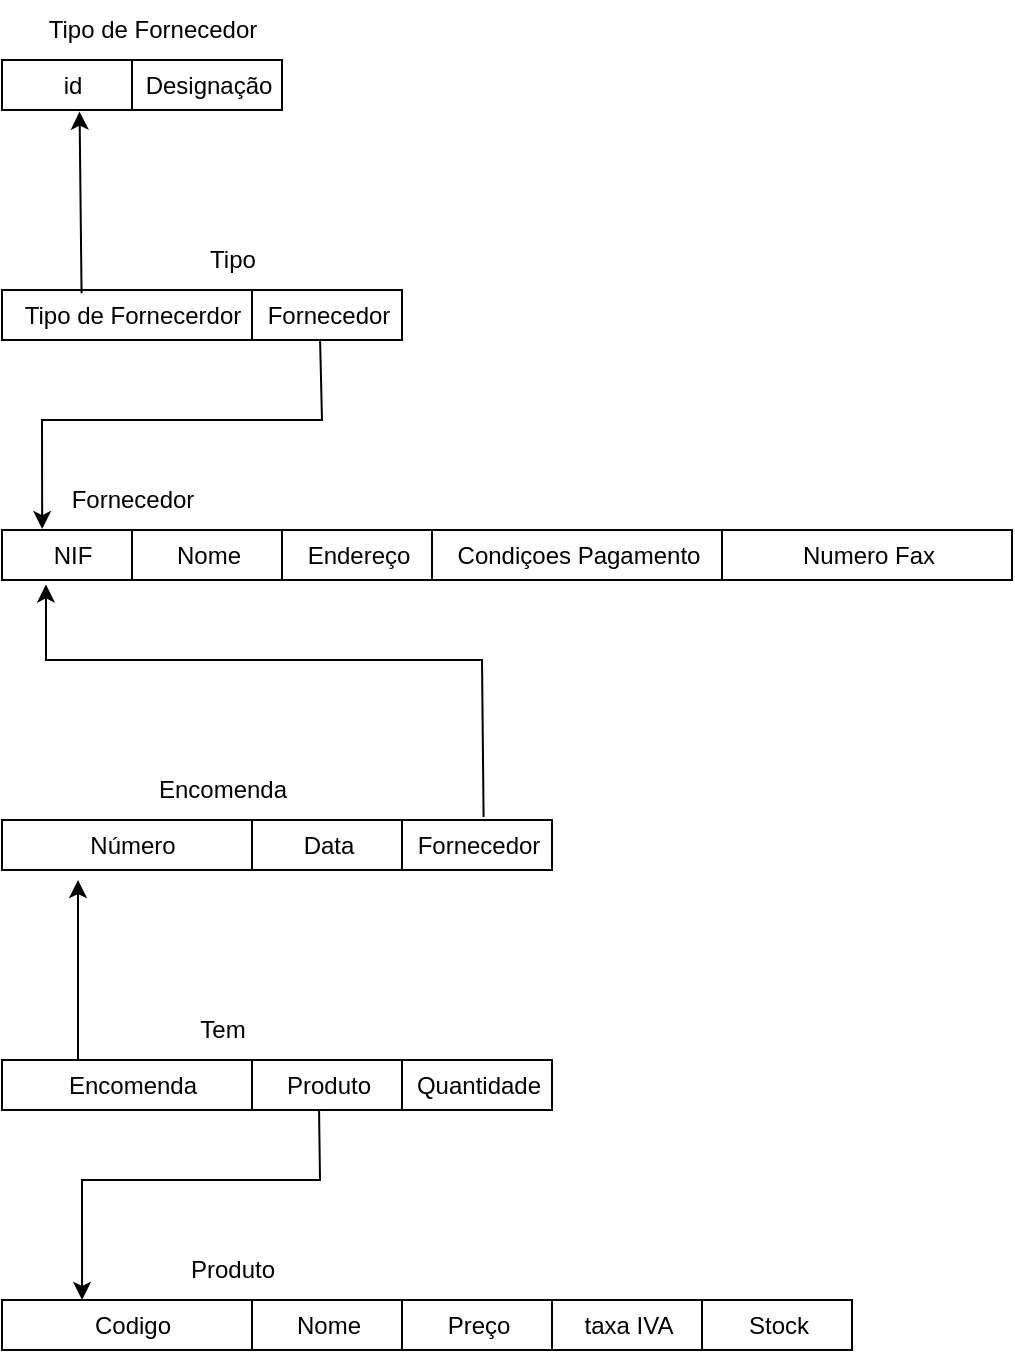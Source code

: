<mxfile version="21.0.2" type="device"><diagram name="Page-1" id="fc2ac565-0d4e-3f0d-88b0-a54af1634ed7"><mxGraphModel dx="1750" dy="968" grid="1" gridSize="10" guides="1" tooltips="1" connect="0" arrows="1" fold="1" page="1" pageScale="1.5" pageWidth="1169" pageHeight="827" background="none" math="0" shadow="0"><root><mxCell id="0" style=";html=1;"/><mxCell id="1" style=";html=1;" parent="0"/><mxCell id="VYrZpdhvyGpINsDvlKL4-101" value="NIF" style="strokeWidth=1;fontStyle=0;html=1;" vertex="1" parent="1"><mxGeometry x="120" y="295" width="70" height="25" as="geometry"/></mxCell><mxCell id="VYrZpdhvyGpINsDvlKL4-102" value="Nome" style="strokeWidth=1;fontStyle=0;html=1;" vertex="1" parent="1"><mxGeometry x="185" y="295" width="75" height="25" as="geometry"/></mxCell><mxCell id="VYrZpdhvyGpINsDvlKL4-103" value="Fornecedor" style="text;html=1;align=center;verticalAlign=middle;resizable=0;points=[];autosize=1;strokeColor=none;fillColor=none;" vertex="1" parent="1"><mxGeometry x="145" y="265" width="80" height="30" as="geometry"/></mxCell><mxCell id="VYrZpdhvyGpINsDvlKL4-104" value="Endereço" style="strokeWidth=1;fontStyle=0;html=1;" vertex="1" parent="1"><mxGeometry x="260" y="295" width="75" height="25" as="geometry"/></mxCell><mxCell id="VYrZpdhvyGpINsDvlKL4-106" value="Condiçoes Pagamento" style="strokeWidth=1;fontStyle=0;html=1;" vertex="1" parent="1"><mxGeometry x="335" y="295" width="145" height="25" as="geometry"/></mxCell><mxCell id="VYrZpdhvyGpINsDvlKL4-107" value="Numero Fax" style="strokeWidth=1;fontStyle=0;html=1;" vertex="1" parent="1"><mxGeometry x="480" y="295" width="145" height="25" as="geometry"/></mxCell><mxCell id="VYrZpdhvyGpINsDvlKL4-108" value="id" style="strokeWidth=1;fontStyle=0;html=1;" vertex="1" parent="1"><mxGeometry x="120" y="60" width="70" height="25" as="geometry"/></mxCell><mxCell id="VYrZpdhvyGpINsDvlKL4-109" value="Designação" style="strokeWidth=1;fontStyle=0;html=1;" vertex="1" parent="1"><mxGeometry x="185" y="60" width="75" height="25" as="geometry"/></mxCell><mxCell id="VYrZpdhvyGpINsDvlKL4-110" value="Tipo de Fornecedor" style="text;html=1;align=center;verticalAlign=middle;resizable=0;points=[];autosize=1;strokeColor=none;fillColor=none;" vertex="1" parent="1"><mxGeometry x="130" y="30" width="130" height="30" as="geometry"/></mxCell><mxCell id="VYrZpdhvyGpINsDvlKL4-114" value="Tipo de Fornecerdor" style="strokeWidth=1;fontStyle=0;html=1;" vertex="1" parent="1"><mxGeometry x="120" y="175" width="130" height="25" as="geometry"/></mxCell><mxCell id="VYrZpdhvyGpINsDvlKL4-115" value="Fornecedor" style="strokeWidth=1;fontStyle=0;html=1;" vertex="1" parent="1"><mxGeometry x="245" y="175" width="75" height="25" as="geometry"/></mxCell><mxCell id="VYrZpdhvyGpINsDvlKL4-116" value="Tipo" style="text;html=1;align=center;verticalAlign=middle;resizable=0;points=[];autosize=1;strokeColor=none;fillColor=none;" vertex="1" parent="1"><mxGeometry x="210" y="145" width="50" height="30" as="geometry"/></mxCell><mxCell id="VYrZpdhvyGpINsDvlKL4-117" value="Número" style="strokeWidth=1;fontStyle=0;html=1;" vertex="1" parent="1"><mxGeometry x="120" y="440" width="130" height="25" as="geometry"/></mxCell><mxCell id="VYrZpdhvyGpINsDvlKL4-118" value="Data" style="strokeWidth=1;fontStyle=0;html=1;" vertex="1" parent="1"><mxGeometry x="245" y="440" width="75" height="25" as="geometry"/></mxCell><mxCell id="VYrZpdhvyGpINsDvlKL4-119" value="Encomenda" style="text;html=1;align=center;verticalAlign=middle;resizable=0;points=[];autosize=1;strokeColor=none;fillColor=none;" vertex="1" parent="1"><mxGeometry x="185" y="410" width="90" height="30" as="geometry"/></mxCell><mxCell id="VYrZpdhvyGpINsDvlKL4-120" value="Fornecedor" style="strokeWidth=1;fontStyle=0;html=1;" vertex="1" parent="1"><mxGeometry x="320" y="440" width="75" height="25" as="geometry"/></mxCell><mxCell id="VYrZpdhvyGpINsDvlKL4-121" value="Codigo" style="strokeWidth=1;fontStyle=0;html=1;" vertex="1" parent="1"><mxGeometry x="120" y="680" width="130" height="25" as="geometry"/></mxCell><mxCell id="VYrZpdhvyGpINsDvlKL4-122" value="Nome" style="strokeWidth=1;fontStyle=0;html=1;" vertex="1" parent="1"><mxGeometry x="245" y="680" width="75" height="25" as="geometry"/></mxCell><mxCell id="VYrZpdhvyGpINsDvlKL4-123" value="Produto" style="text;html=1;align=center;verticalAlign=middle;resizable=0;points=[];autosize=1;strokeColor=none;fillColor=none;" vertex="1" parent="1"><mxGeometry x="200" y="650" width="70" height="30" as="geometry"/></mxCell><mxCell id="VYrZpdhvyGpINsDvlKL4-124" value="Preço" style="strokeWidth=1;fontStyle=0;html=1;" vertex="1" parent="1"><mxGeometry x="320" y="680" width="75" height="25" as="geometry"/></mxCell><mxCell id="VYrZpdhvyGpINsDvlKL4-125" value="taxa IVA" style="strokeWidth=1;fontStyle=0;html=1;" vertex="1" parent="1"><mxGeometry x="395" y="680" width="75" height="25" as="geometry"/></mxCell><mxCell id="VYrZpdhvyGpINsDvlKL4-126" value="Stock" style="strokeWidth=1;fontStyle=0;html=1;" vertex="1" parent="1"><mxGeometry x="470" y="680" width="75" height="25" as="geometry"/></mxCell><mxCell id="VYrZpdhvyGpINsDvlKL4-127" value="Encomenda" style="strokeWidth=1;fontStyle=0;html=1;" vertex="1" parent="1"><mxGeometry x="120" y="560" width="130" height="25" as="geometry"/></mxCell><mxCell id="VYrZpdhvyGpINsDvlKL4-128" value="Produto" style="strokeWidth=1;fontStyle=0;html=1;" vertex="1" parent="1"><mxGeometry x="245" y="560" width="75" height="25" as="geometry"/></mxCell><mxCell id="VYrZpdhvyGpINsDvlKL4-129" value="Tem" style="text;html=1;align=center;verticalAlign=middle;resizable=0;points=[];autosize=1;strokeColor=none;fillColor=none;" vertex="1" parent="1"><mxGeometry x="205" y="530" width="50" height="30" as="geometry"/></mxCell><mxCell id="VYrZpdhvyGpINsDvlKL4-131" value="" style="endArrow=classic;html=1;rounded=0;entryX=0.554;entryY=1.032;entryDx=0;entryDy=0;entryPerimeter=0;exitX=0.306;exitY=0.063;exitDx=0;exitDy=0;exitPerimeter=0;" edge="1" parent="1" source="VYrZpdhvyGpINsDvlKL4-114" target="VYrZpdhvyGpINsDvlKL4-108"><mxGeometry width="50" height="50" relative="1" as="geometry"><mxPoint x="170" y="170" as="sourcePoint"/><mxPoint x="370" y="250" as="targetPoint"/></mxGeometry></mxCell><mxCell id="VYrZpdhvyGpINsDvlKL4-132" value="" style="endArrow=classic;html=1;rounded=0;exitX=0.454;exitY=1.014;exitDx=0;exitDy=0;exitPerimeter=0;entryX=0.287;entryY=-0.019;entryDx=0;entryDy=0;entryPerimeter=0;" edge="1" parent="1" source="VYrZpdhvyGpINsDvlKL4-115" target="VYrZpdhvyGpINsDvlKL4-101"><mxGeometry width="50" height="50" relative="1" as="geometry"><mxPoint x="240" y="210" as="sourcePoint"/><mxPoint x="290" y="160" as="targetPoint"/><Array as="points"><mxPoint x="280" y="240"/><mxPoint x="140" y="240"/></Array></mxGeometry></mxCell><mxCell id="VYrZpdhvyGpINsDvlKL4-133" value="" style="endArrow=classic;html=1;rounded=0;entryX=0.314;entryY=1.089;entryDx=0;entryDy=0;entryPerimeter=0;exitX=0.544;exitY=-0.061;exitDx=0;exitDy=0;exitPerimeter=0;" edge="1" parent="1" source="VYrZpdhvyGpINsDvlKL4-120" target="VYrZpdhvyGpINsDvlKL4-101"><mxGeometry width="50" height="50" relative="1" as="geometry"><mxPoint x="220" y="370" as="sourcePoint"/><mxPoint x="270" y="320" as="targetPoint"/><Array as="points"><mxPoint x="360" y="360"/><mxPoint x="142" y="360"/></Array></mxGeometry></mxCell><mxCell id="VYrZpdhvyGpINsDvlKL4-134" value="" style="endArrow=classic;html=1;rounded=0;" edge="1" parent="1"><mxGeometry width="50" height="50" relative="1" as="geometry"><mxPoint x="158" y="560" as="sourcePoint"/><mxPoint x="158" y="470" as="targetPoint"/></mxGeometry></mxCell><mxCell id="VYrZpdhvyGpINsDvlKL4-135" value="" style="endArrow=classic;html=1;rounded=0;exitX=0.447;exitY=0.995;exitDx=0;exitDy=0;exitPerimeter=0;entryX=0.308;entryY=0;entryDx=0;entryDy=0;entryPerimeter=0;" edge="1" parent="1" source="VYrZpdhvyGpINsDvlKL4-128" target="VYrZpdhvyGpINsDvlKL4-121"><mxGeometry width="50" height="50" relative="1" as="geometry"><mxPoint x="100" y="520" as="sourcePoint"/><mxPoint x="210" y="640" as="targetPoint"/><Array as="points"><mxPoint x="279" y="620"/><mxPoint x="160" y="620"/></Array></mxGeometry></mxCell><mxCell id="VYrZpdhvyGpINsDvlKL4-136" value="Quantidade" style="strokeWidth=1;fontStyle=0;html=1;" vertex="1" parent="1"><mxGeometry x="320" y="560" width="75" height="25" as="geometry"/></mxCell></root></mxGraphModel></diagram></mxfile>
